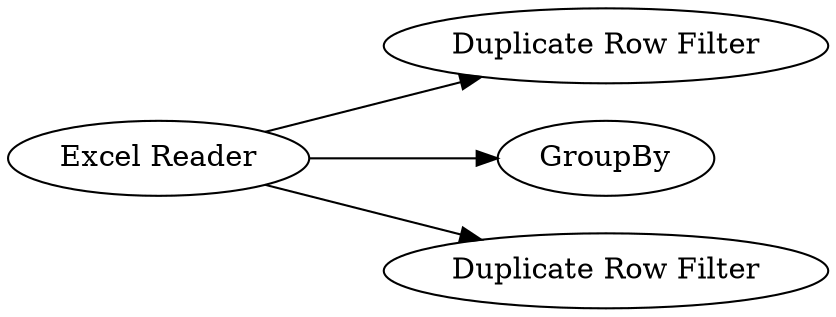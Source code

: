 digraph {
	"-5549675177677659564_95" [label="Duplicate Row Filter"]
	"-5549675177677659564_91" [label=GroupBy]
	"-5549675177677659564_77" [label="Excel Reader"]
	"-5549675177677659564_90" [label="Duplicate Row Filter"]
	"-5549675177677659564_77" -> "-5549675177677659564_95"
	"-5549675177677659564_77" -> "-5549675177677659564_90"
	"-5549675177677659564_77" -> "-5549675177677659564_91"
	rankdir=LR
}
